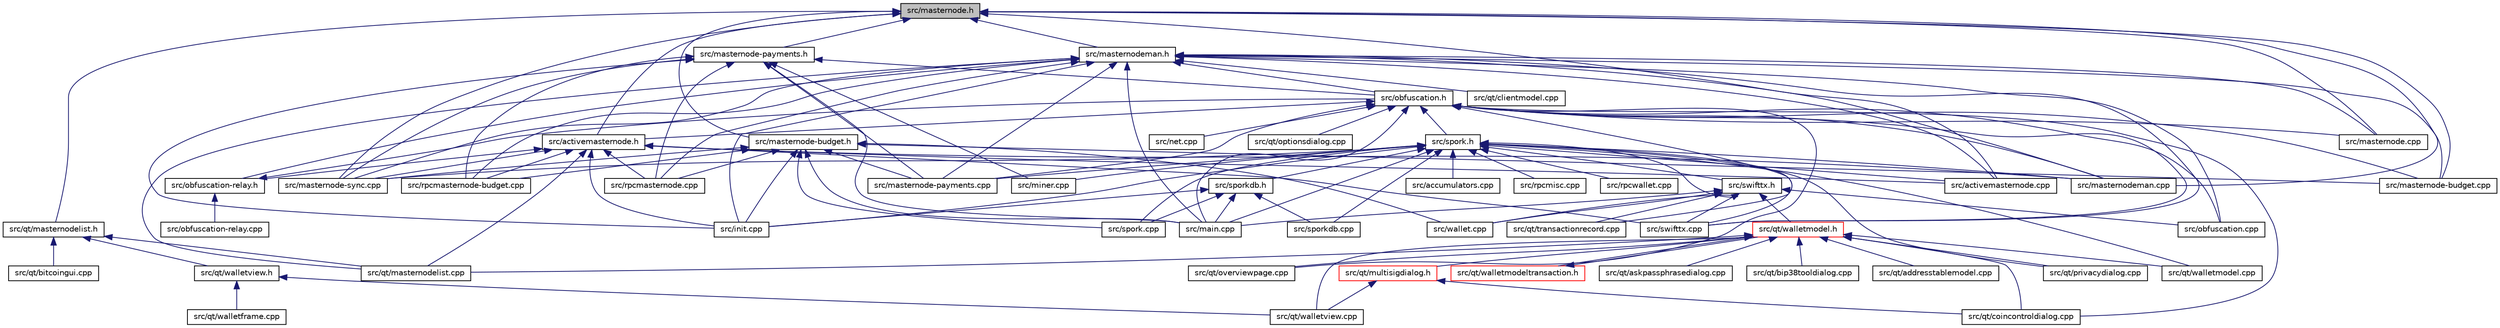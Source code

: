 digraph "src/masternode.h"
{
  edge [fontname="Helvetica",fontsize="10",labelfontname="Helvetica",labelfontsize="10"];
  node [fontname="Helvetica",fontsize="10",shape=record];
  Node117 [label="src/masternode.h",height=0.2,width=0.4,color="black", fillcolor="grey75", style="filled", fontcolor="black"];
  Node117 -> Node118 [dir="back",color="midnightblue",fontsize="10",style="solid",fontname="Helvetica"];
  Node118 [label="src/masternode-payments.h",height=0.2,width=0.4,color="black", fillcolor="white", style="filled",URL="$masternode-payments_8h.html"];
  Node118 -> Node119 [dir="back",color="midnightblue",fontsize="10",style="solid",fontname="Helvetica"];
  Node119 [label="src/obfuscation.h",height=0.2,width=0.4,color="black", fillcolor="white", style="filled",URL="$obfuscation_8h.html"];
  Node119 -> Node120 [dir="back",color="midnightblue",fontsize="10",style="solid",fontname="Helvetica"];
  Node120 [label="src/spork.h",height=0.2,width=0.4,color="black", fillcolor="white", style="filled",URL="$spork_8h.html"];
  Node120 -> Node121 [dir="back",color="midnightblue",fontsize="10",style="solid",fontname="Helvetica"];
  Node121 [label="src/accumulators.cpp",height=0.2,width=0.4,color="black", fillcolor="white", style="filled",URL="$accumulators_8cpp.html"];
  Node120 -> Node122 [dir="back",color="midnightblue",fontsize="10",style="solid",fontname="Helvetica"];
  Node122 [label="src/activemasternode.cpp",height=0.2,width=0.4,color="black", fillcolor="white", style="filled",URL="$activemasternode_8cpp.html"];
  Node120 -> Node123 [dir="back",color="midnightblue",fontsize="10",style="solid",fontname="Helvetica"];
  Node123 [label="src/init.cpp",height=0.2,width=0.4,color="black", fillcolor="white", style="filled",URL="$init_8cpp.html"];
  Node120 -> Node124 [dir="back",color="midnightblue",fontsize="10",style="solid",fontname="Helvetica"];
  Node124 [label="src/sporkdb.h",height=0.2,width=0.4,color="black", fillcolor="white", style="filled",URL="$sporkdb_8h.html"];
  Node124 -> Node123 [dir="back",color="midnightblue",fontsize="10",style="solid",fontname="Helvetica"];
  Node124 -> Node125 [dir="back",color="midnightblue",fontsize="10",style="solid",fontname="Helvetica"];
  Node125 [label="src/main.cpp",height=0.2,width=0.4,color="black", fillcolor="white", style="filled",URL="$main_8cpp.html"];
  Node124 -> Node126 [dir="back",color="midnightblue",fontsize="10",style="solid",fontname="Helvetica"];
  Node126 [label="src/spork.cpp",height=0.2,width=0.4,color="black", fillcolor="white", style="filled",URL="$spork_8cpp.html"];
  Node124 -> Node127 [dir="back",color="midnightblue",fontsize="10",style="solid",fontname="Helvetica"];
  Node127 [label="src/sporkdb.cpp",height=0.2,width=0.4,color="black", fillcolor="white", style="filled",URL="$sporkdb_8cpp.html"];
  Node120 -> Node125 [dir="back",color="midnightblue",fontsize="10",style="solid",fontname="Helvetica"];
  Node120 -> Node128 [dir="back",color="midnightblue",fontsize="10",style="solid",fontname="Helvetica"];
  Node128 [label="src/swifttx.h",height=0.2,width=0.4,color="black", fillcolor="white", style="filled",URL="$swifttx_8h.html"];
  Node128 -> Node125 [dir="back",color="midnightblue",fontsize="10",style="solid",fontname="Helvetica"];
  Node128 -> Node129 [dir="back",color="midnightblue",fontsize="10",style="solid",fontname="Helvetica"];
  Node129 [label="src/obfuscation.cpp",height=0.2,width=0.4,color="black", fillcolor="white", style="filled",URL="$obfuscation_8cpp.html"];
  Node128 -> Node130 [dir="back",color="midnightblue",fontsize="10",style="solid",fontname="Helvetica"];
  Node130 [label="src/qt/walletmodel.h",height=0.2,width=0.4,color="red", fillcolor="white", style="filled",URL="$walletmodel_8h.html"];
  Node130 -> Node131 [dir="back",color="midnightblue",fontsize="10",style="solid",fontname="Helvetica"];
  Node131 [label="src/qt/addresstablemodel.cpp",height=0.2,width=0.4,color="black", fillcolor="white", style="filled",URL="$addresstablemodel_8cpp.html"];
  Node130 -> Node132 [dir="back",color="midnightblue",fontsize="10",style="solid",fontname="Helvetica"];
  Node132 [label="src/qt/walletmodeltransaction.h",height=0.2,width=0.4,color="red", fillcolor="white", style="filled",URL="$walletmodeltransaction_8h.html"];
  Node132 -> Node130 [dir="back",color="midnightblue",fontsize="10",style="solid",fontname="Helvetica"];
  Node130 -> Node134 [dir="back",color="midnightblue",fontsize="10",style="solid",fontname="Helvetica"];
  Node134 [label="src/qt/askpassphrasedialog.cpp",height=0.2,width=0.4,color="black", fillcolor="white", style="filled",URL="$askpassphrasedialog_8cpp.html"];
  Node130 -> Node135 [dir="back",color="midnightblue",fontsize="10",style="solid",fontname="Helvetica"];
  Node135 [label="src/qt/bip38tooldialog.cpp",height=0.2,width=0.4,color="black", fillcolor="white", style="filled",URL="$bip38tooldialog_8cpp.html"];
  Node130 -> Node136 [dir="back",color="midnightblue",fontsize="10",style="solid",fontname="Helvetica"];
  Node136 [label="src/qt/coincontroldialog.cpp",height=0.2,width=0.4,color="black", fillcolor="white", style="filled",URL="$coincontroldialog_8cpp.html"];
  Node130 -> Node137 [dir="back",color="midnightblue",fontsize="10",style="solid",fontname="Helvetica"];
  Node137 [label="src/qt/multisigdialog.h",height=0.2,width=0.4,color="red", fillcolor="white", style="filled",URL="$multisigdialog_8h.html"];
  Node137 -> Node136 [dir="back",color="midnightblue",fontsize="10",style="solid",fontname="Helvetica"];
  Node137 -> Node139 [dir="back",color="midnightblue",fontsize="10",style="solid",fontname="Helvetica"];
  Node139 [label="src/qt/walletview.cpp",height=0.2,width=0.4,color="black", fillcolor="white", style="filled",URL="$walletview_8cpp.html"];
  Node130 -> Node141 [dir="back",color="midnightblue",fontsize="10",style="solid",fontname="Helvetica"];
  Node141 [label="src/qt/masternodelist.cpp",height=0.2,width=0.4,color="black", fillcolor="white", style="filled",URL="$masternodelist_8cpp.html"];
  Node130 -> Node145 [dir="back",color="midnightblue",fontsize="10",style="solid",fontname="Helvetica"];
  Node145 [label="src/qt/overviewpage.cpp",height=0.2,width=0.4,color="black", fillcolor="white", style="filled",URL="$overviewpage_8cpp.html"];
  Node130 -> Node152 [dir="back",color="midnightblue",fontsize="10",style="solid",fontname="Helvetica"];
  Node152 [label="src/qt/privacydialog.cpp",height=0.2,width=0.4,color="black", fillcolor="white", style="filled",URL="$privacydialog_8cpp.html"];
  Node130 -> Node160 [dir="back",color="midnightblue",fontsize="10",style="solid",fontname="Helvetica"];
  Node160 [label="src/qt/walletmodel.cpp",height=0.2,width=0.4,color="black", fillcolor="white", style="filled",URL="$walletmodel_8cpp.html"];
  Node130 -> Node139 [dir="back",color="midnightblue",fontsize="10",style="solid",fontname="Helvetica"];
  Node128 -> Node167 [dir="back",color="midnightblue",fontsize="10",style="solid",fontname="Helvetica"];
  Node167 [label="src/qt/transactionrecord.cpp",height=0.2,width=0.4,color="black", fillcolor="white", style="filled",URL="$transactionrecord_8cpp.html"];
  Node128 -> Node168 [dir="back",color="midnightblue",fontsize="10",style="solid",fontname="Helvetica"];
  Node168 [label="src/swifttx.cpp",height=0.2,width=0.4,color="black", fillcolor="white", style="filled",URL="$swifttx_8cpp.html"];
  Node128 -> Node169 [dir="back",color="midnightblue",fontsize="10",style="solid",fontname="Helvetica"];
  Node169 [label="src/wallet.cpp",height=0.2,width=0.4,color="black", fillcolor="white", style="filled",URL="$wallet_8cpp.html"];
  Node120 -> Node170 [dir="back",color="midnightblue",fontsize="10",style="solid",fontname="Helvetica"];
  Node170 [label="src/masternode-payments.cpp",height=0.2,width=0.4,color="black", fillcolor="white", style="filled",URL="$masternode-payments_8cpp.html"];
  Node120 -> Node171 [dir="back",color="midnightblue",fontsize="10",style="solid",fontname="Helvetica"];
  Node171 [label="src/masternode-sync.cpp",height=0.2,width=0.4,color="black", fillcolor="white", style="filled",URL="$masternode-sync_8cpp.html"];
  Node120 -> Node172 [dir="back",color="midnightblue",fontsize="10",style="solid",fontname="Helvetica"];
  Node172 [label="src/masternodeman.cpp",height=0.2,width=0.4,color="black", fillcolor="white", style="filled",URL="$masternodeman_8cpp.html"];
  Node120 -> Node173 [dir="back",color="midnightblue",fontsize="10",style="solid",fontname="Helvetica"];
  Node173 [label="src/miner.cpp",height=0.2,width=0.4,color="black", fillcolor="white", style="filled",URL="$miner_8cpp.html"];
  Node120 -> Node152 [dir="back",color="midnightblue",fontsize="10",style="solid",fontname="Helvetica"];
  Node120 -> Node160 [dir="back",color="midnightblue",fontsize="10",style="solid",fontname="Helvetica"];
  Node120 -> Node174 [dir="back",color="midnightblue",fontsize="10",style="solid",fontname="Helvetica"];
  Node174 [label="src/rpcmisc.cpp",height=0.2,width=0.4,color="black", fillcolor="white", style="filled",URL="$rpcmisc_8cpp.html"];
  Node120 -> Node175 [dir="back",color="midnightblue",fontsize="10",style="solid",fontname="Helvetica"];
  Node175 [label="src/rpcwallet.cpp",height=0.2,width=0.4,color="black", fillcolor="white", style="filled",URL="$rpcwallet_8cpp.html"];
  Node120 -> Node126 [dir="back",color="midnightblue",fontsize="10",style="solid",fontname="Helvetica"];
  Node120 -> Node127 [dir="back",color="midnightblue",fontsize="10",style="solid",fontname="Helvetica"];
  Node120 -> Node168 [dir="back",color="midnightblue",fontsize="10",style="solid",fontname="Helvetica"];
  Node120 -> Node169 [dir="back",color="midnightblue",fontsize="10",style="solid",fontname="Helvetica"];
  Node119 -> Node176 [dir="back",color="midnightblue",fontsize="10",style="solid",fontname="Helvetica"];
  Node176 [label="src/activemasternode.h",height=0.2,width=0.4,color="black", fillcolor="white", style="filled",URL="$activemasternode_8h.html"];
  Node176 -> Node177 [dir="back",color="midnightblue",fontsize="10",style="solid",fontname="Helvetica"];
  Node177 [label="src/obfuscation-relay.h",height=0.2,width=0.4,color="black", fillcolor="white", style="filled",URL="$obfuscation-relay_8h.html"];
  Node177 -> Node119 [dir="back",color="midnightblue",fontsize="10",style="solid",fontname="Helvetica"];
  Node177 -> Node178 [dir="back",color="midnightblue",fontsize="10",style="solid",fontname="Helvetica"];
  Node178 [label="src/obfuscation-relay.cpp",height=0.2,width=0.4,color="black", fillcolor="white", style="filled",URL="$obfuscation-relay_8cpp.html"];
  Node176 -> Node122 [dir="back",color="midnightblue",fontsize="10",style="solid",fontname="Helvetica"];
  Node176 -> Node123 [dir="back",color="midnightblue",fontsize="10",style="solid",fontname="Helvetica"];
  Node176 -> Node171 [dir="back",color="midnightblue",fontsize="10",style="solid",fontname="Helvetica"];
  Node176 -> Node172 [dir="back",color="midnightblue",fontsize="10",style="solid",fontname="Helvetica"];
  Node176 -> Node141 [dir="back",color="midnightblue",fontsize="10",style="solid",fontname="Helvetica"];
  Node176 -> Node179 [dir="back",color="midnightblue",fontsize="10",style="solid",fontname="Helvetica"];
  Node179 [label="src/rpcmasternode-budget.cpp",height=0.2,width=0.4,color="black", fillcolor="white", style="filled",URL="$rpcmasternode-budget_8cpp.html"];
  Node176 -> Node180 [dir="back",color="midnightblue",fontsize="10",style="solid",fontname="Helvetica"];
  Node180 [label="src/rpcmasternode.cpp",height=0.2,width=0.4,color="black", fillcolor="white", style="filled",URL="$rpcmasternode_8cpp.html"];
  Node176 -> Node168 [dir="back",color="midnightblue",fontsize="10",style="solid",fontname="Helvetica"];
  Node119 -> Node125 [dir="back",color="midnightblue",fontsize="10",style="solid",fontname="Helvetica"];
  Node119 -> Node181 [dir="back",color="midnightblue",fontsize="10",style="solid",fontname="Helvetica"];
  Node181 [label="src/masternode-budget.cpp",height=0.2,width=0.4,color="black", fillcolor="white", style="filled",URL="$masternode-budget_8cpp.html"];
  Node119 -> Node170 [dir="back",color="midnightblue",fontsize="10",style="solid",fontname="Helvetica"];
  Node119 -> Node182 [dir="back",color="midnightblue",fontsize="10",style="solid",fontname="Helvetica"];
  Node182 [label="src/masternode.cpp",height=0.2,width=0.4,color="black", fillcolor="white", style="filled",URL="$masternode_8cpp.html"];
  Node119 -> Node172 [dir="back",color="midnightblue",fontsize="10",style="solid",fontname="Helvetica"];
  Node119 -> Node183 [dir="back",color="midnightblue",fontsize="10",style="solid",fontname="Helvetica"];
  Node183 [label="src/net.cpp",height=0.2,width=0.4,color="black", fillcolor="white", style="filled",URL="$net_8cpp.html"];
  Node119 -> Node129 [dir="back",color="midnightblue",fontsize="10",style="solid",fontname="Helvetica"];
  Node119 -> Node136 [dir="back",color="midnightblue",fontsize="10",style="solid",fontname="Helvetica"];
  Node119 -> Node184 [dir="back",color="midnightblue",fontsize="10",style="solid",fontname="Helvetica"];
  Node184 [label="src/qt/optionsdialog.cpp",height=0.2,width=0.4,color="black", fillcolor="white", style="filled",URL="$optionsdialog_8cpp.html"];
  Node119 -> Node145 [dir="back",color="midnightblue",fontsize="10",style="solid",fontname="Helvetica"];
  Node119 -> Node167 [dir="back",color="midnightblue",fontsize="10",style="solid",fontname="Helvetica"];
  Node119 -> Node168 [dir="back",color="midnightblue",fontsize="10",style="solid",fontname="Helvetica"];
  Node118 -> Node123 [dir="back",color="midnightblue",fontsize="10",style="solid",fontname="Helvetica"];
  Node118 -> Node125 [dir="back",color="midnightblue",fontsize="10",style="solid",fontname="Helvetica"];
  Node118 -> Node170 [dir="back",color="midnightblue",fontsize="10",style="solid",fontname="Helvetica"];
  Node118 -> Node171 [dir="back",color="midnightblue",fontsize="10",style="solid",fontname="Helvetica"];
  Node118 -> Node173 [dir="back",color="midnightblue",fontsize="10",style="solid",fontname="Helvetica"];
  Node118 -> Node179 [dir="back",color="midnightblue",fontsize="10",style="solid",fontname="Helvetica"];
  Node118 -> Node180 [dir="back",color="midnightblue",fontsize="10",style="solid",fontname="Helvetica"];
  Node117 -> Node185 [dir="back",color="midnightblue",fontsize="10",style="solid",fontname="Helvetica"];
  Node185 [label="src/masternodeman.h",height=0.2,width=0.4,color="black", fillcolor="white", style="filled",URL="$masternodeman_8h.html"];
  Node185 -> Node119 [dir="back",color="midnightblue",fontsize="10",style="solid",fontname="Helvetica"];
  Node185 -> Node177 [dir="back",color="midnightblue",fontsize="10",style="solid",fontname="Helvetica"];
  Node185 -> Node122 [dir="back",color="midnightblue",fontsize="10",style="solid",fontname="Helvetica"];
  Node185 -> Node123 [dir="back",color="midnightblue",fontsize="10",style="solid",fontname="Helvetica"];
  Node185 -> Node125 [dir="back",color="midnightblue",fontsize="10",style="solid",fontname="Helvetica"];
  Node185 -> Node181 [dir="back",color="midnightblue",fontsize="10",style="solid",fontname="Helvetica"];
  Node185 -> Node170 [dir="back",color="midnightblue",fontsize="10",style="solid",fontname="Helvetica"];
  Node185 -> Node171 [dir="back",color="midnightblue",fontsize="10",style="solid",fontname="Helvetica"];
  Node185 -> Node182 [dir="back",color="midnightblue",fontsize="10",style="solid",fontname="Helvetica"];
  Node185 -> Node172 [dir="back",color="midnightblue",fontsize="10",style="solid",fontname="Helvetica"];
  Node185 -> Node129 [dir="back",color="midnightblue",fontsize="10",style="solid",fontname="Helvetica"];
  Node185 -> Node186 [dir="back",color="midnightblue",fontsize="10",style="solid",fontname="Helvetica"];
  Node186 [label="src/qt/clientmodel.cpp",height=0.2,width=0.4,color="black", fillcolor="white", style="filled",URL="$clientmodel_8cpp.html"];
  Node185 -> Node141 [dir="back",color="midnightblue",fontsize="10",style="solid",fontname="Helvetica"];
  Node185 -> Node179 [dir="back",color="midnightblue",fontsize="10",style="solid",fontname="Helvetica"];
  Node185 -> Node180 [dir="back",color="midnightblue",fontsize="10",style="solid",fontname="Helvetica"];
  Node185 -> Node168 [dir="back",color="midnightblue",fontsize="10",style="solid",fontname="Helvetica"];
  Node117 -> Node176 [dir="back",color="midnightblue",fontsize="10",style="solid",fontname="Helvetica"];
  Node117 -> Node122 [dir="back",color="midnightblue",fontsize="10",style="solid",fontname="Helvetica"];
  Node117 -> Node187 [dir="back",color="midnightblue",fontsize="10",style="solid",fontname="Helvetica"];
  Node187 [label="src/masternode-budget.h",height=0.2,width=0.4,color="black", fillcolor="white", style="filled",URL="$masternode-budget_8h.html"];
  Node187 -> Node123 [dir="back",color="midnightblue",fontsize="10",style="solid",fontname="Helvetica"];
  Node187 -> Node125 [dir="back",color="midnightblue",fontsize="10",style="solid",fontname="Helvetica"];
  Node187 -> Node181 [dir="back",color="midnightblue",fontsize="10",style="solid",fontname="Helvetica"];
  Node187 -> Node170 [dir="back",color="midnightblue",fontsize="10",style="solid",fontname="Helvetica"];
  Node187 -> Node171 [dir="back",color="midnightblue",fontsize="10",style="solid",fontname="Helvetica"];
  Node187 -> Node179 [dir="back",color="midnightblue",fontsize="10",style="solid",fontname="Helvetica"];
  Node187 -> Node180 [dir="back",color="midnightblue",fontsize="10",style="solid",fontname="Helvetica"];
  Node187 -> Node126 [dir="back",color="midnightblue",fontsize="10",style="solid",fontname="Helvetica"];
  Node187 -> Node169 [dir="back",color="midnightblue",fontsize="10",style="solid",fontname="Helvetica"];
  Node117 -> Node181 [dir="back",color="midnightblue",fontsize="10",style="solid",fontname="Helvetica"];
  Node117 -> Node171 [dir="back",color="midnightblue",fontsize="10",style="solid",fontname="Helvetica"];
  Node117 -> Node182 [dir="back",color="midnightblue",fontsize="10",style="solid",fontname="Helvetica"];
  Node117 -> Node172 [dir="back",color="midnightblue",fontsize="10",style="solid",fontname="Helvetica"];
  Node117 -> Node188 [dir="back",color="midnightblue",fontsize="10",style="solid",fontname="Helvetica"];
  Node188 [label="src/qt/masternodelist.h",height=0.2,width=0.4,color="black", fillcolor="white", style="filled",URL="$masternodelist_8h.html"];
  Node188 -> Node189 [dir="back",color="midnightblue",fontsize="10",style="solid",fontname="Helvetica"];
  Node189 [label="src/qt/bitcoingui.cpp",height=0.2,width=0.4,color="black", fillcolor="white", style="filled",URL="$bitcoingui_8cpp.html"];
  Node188 -> Node141 [dir="back",color="midnightblue",fontsize="10",style="solid",fontname="Helvetica"];
  Node188 -> Node190 [dir="back",color="midnightblue",fontsize="10",style="solid",fontname="Helvetica"];
  Node190 [label="src/qt/walletview.h",height=0.2,width=0.4,color="black", fillcolor="white", style="filled",URL="$walletview_8h.html"];
  Node190 -> Node191 [dir="back",color="midnightblue",fontsize="10",style="solid",fontname="Helvetica"];
  Node191 [label="src/qt/walletframe.cpp",height=0.2,width=0.4,color="black", fillcolor="white", style="filled",URL="$walletframe_8cpp.html"];
  Node190 -> Node139 [dir="back",color="midnightblue",fontsize="10",style="solid",fontname="Helvetica"];
}
